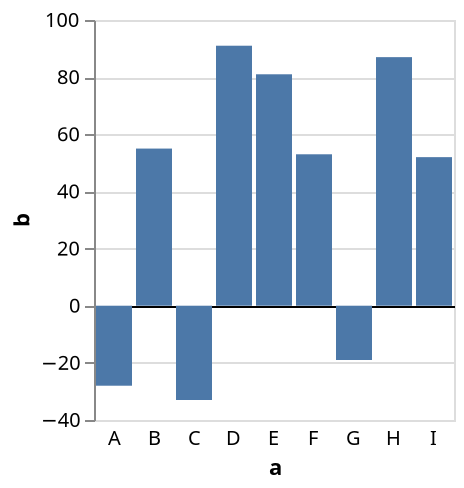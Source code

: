 {
  "$schema": "https://vega.github.io/schema/vega-lite/v6.json",
  "description": "A bar chart with negative values. We can hide the axis domain line, and instead use a conditional grid color to draw a zero baseline.",
  "data": {
    "values": [
      {"a": "A", "b": -28}, {"a": "B", "b": 55}, {"a": "C", "b": -33},
      {"a": "D", "b": 91}, {"a": "E", "b": 81}, {"a": "F", "b": 53},
      {"a": "G", "b": -19}, {"a": "H", "b": 87}, {"a": "I", "b": 52}
    ]
  },
  "mark": "bar",
  "encoding": {
    "x": {
      "field": "a", "type": "nominal",
      "axis": {
        "domain": false,
        "ticks": false,
        "labelAngle": 0,
        "labelPadding": 4
      }
    },
    "y": {
      "field": "b", "type": "quantitative",
      "axis": {
        "gridColor": {
          "condition": {"test": "datum.value === 0", "value": "black"},
          "value": "#ddd"
        }
      }
    }
  }
}
